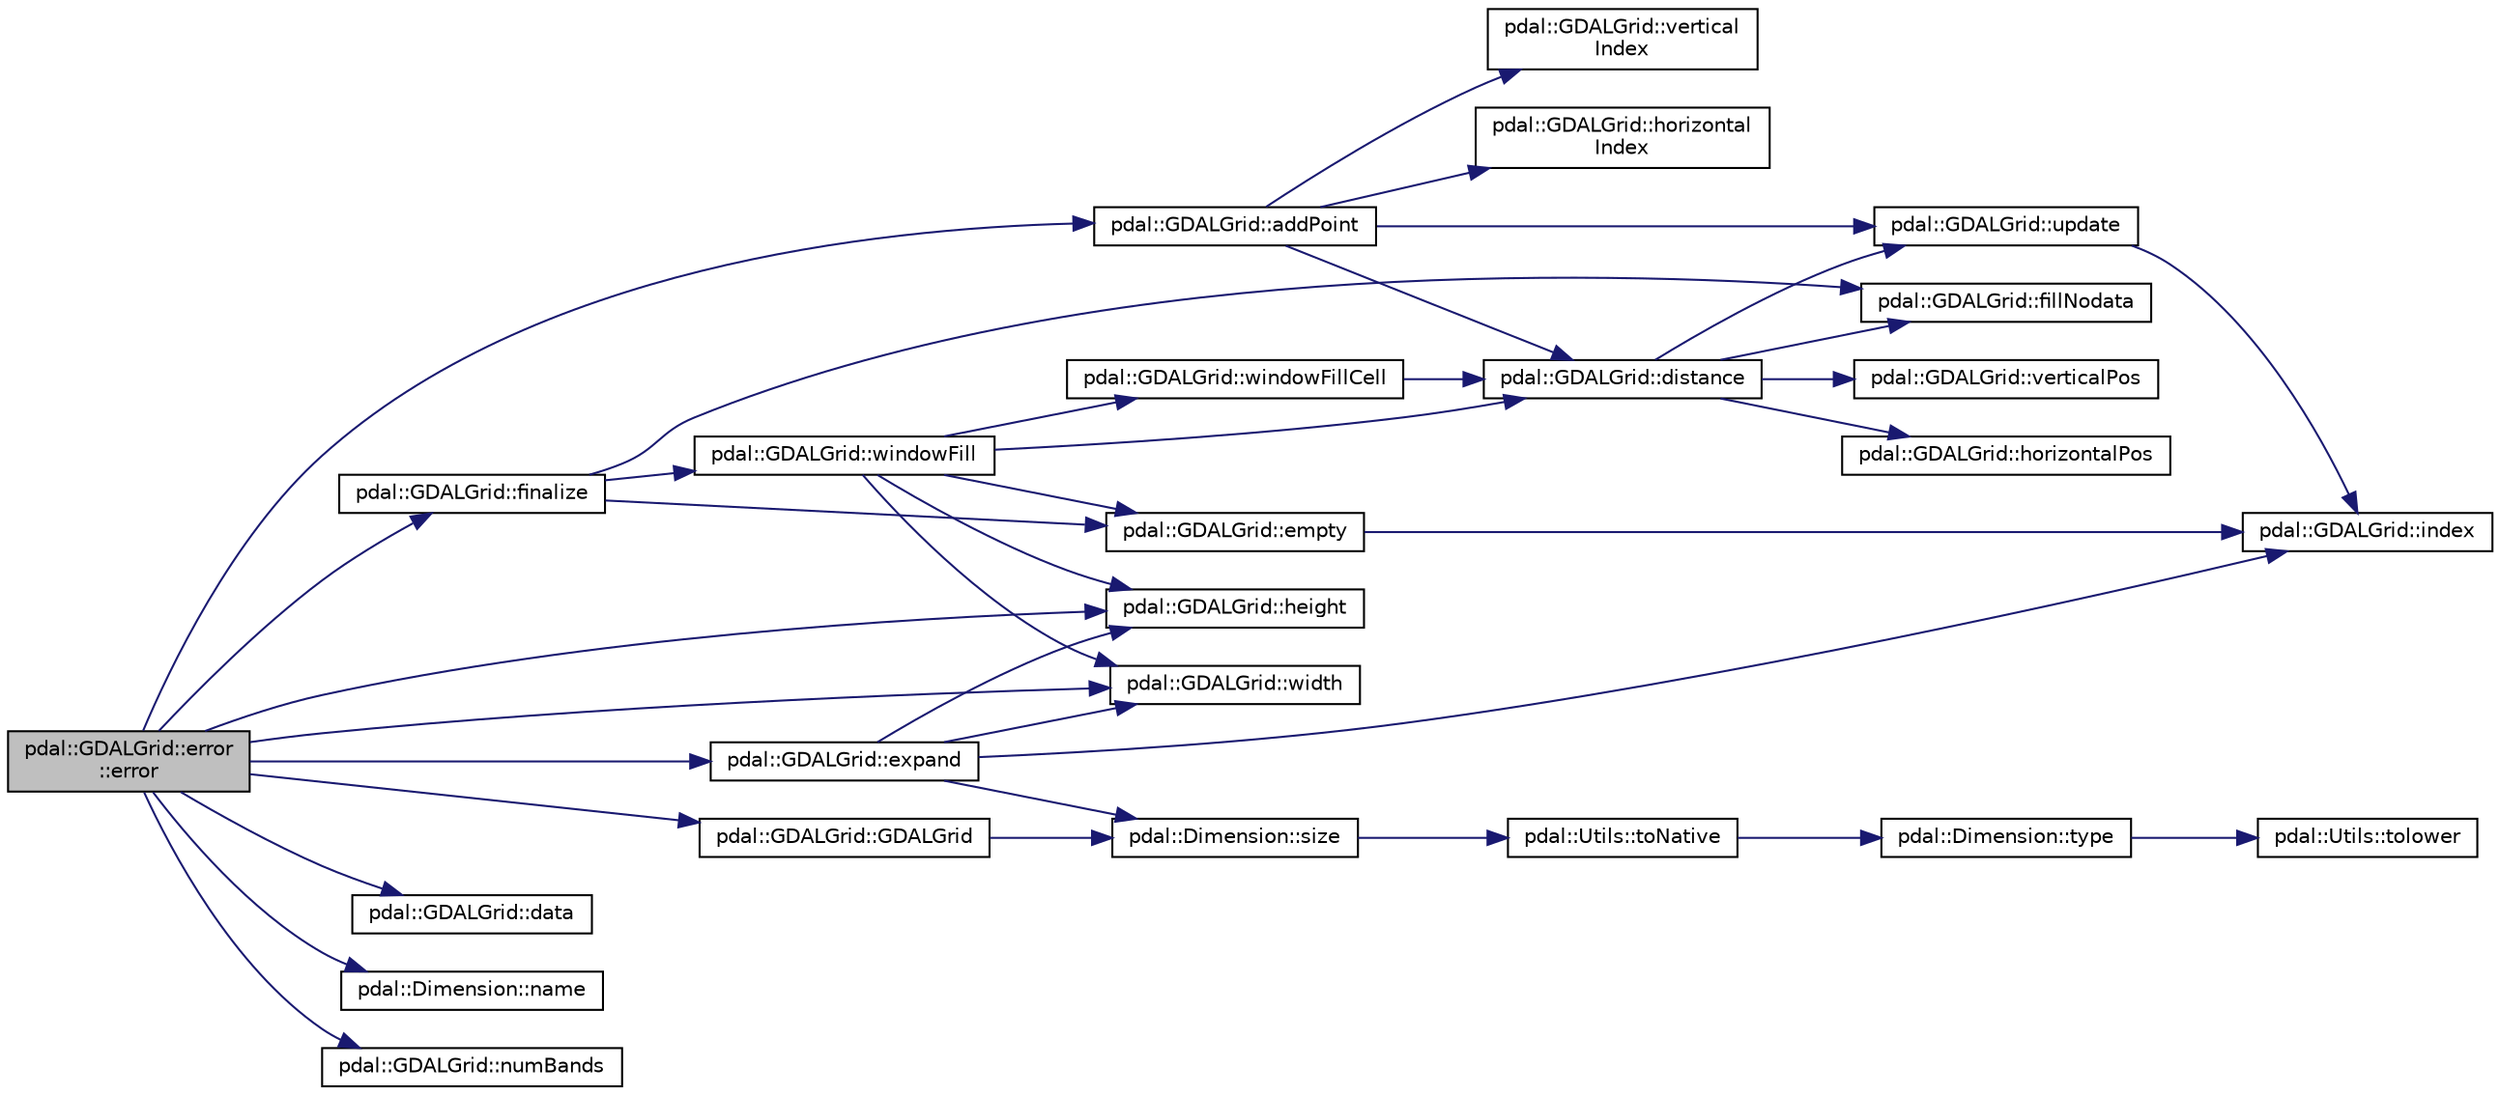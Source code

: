 digraph "pdal::GDALGrid::error::error"
{
  edge [fontname="Helvetica",fontsize="10",labelfontname="Helvetica",labelfontsize="10"];
  node [fontname="Helvetica",fontsize="10",shape=record];
  rankdir="LR";
  Node1 [label="pdal::GDALGrid::error\l::error",height=0.2,width=0.4,color="black", fillcolor="grey75", style="filled", fontcolor="black"];
  Node1 -> Node2 [color="midnightblue",fontsize="10",style="solid",fontname="Helvetica"];
  Node2 [label="pdal::GDALGrid::addPoint",height=0.2,width=0.4,color="black", fillcolor="white", style="filled",URL="$classpdal_1_1GDALGrid.html#aa30bd94fd681e2028b534907ba8ec8c7"];
  Node2 -> Node3 [color="midnightblue",fontsize="10",style="solid",fontname="Helvetica"];
  Node3 [label="pdal::GDALGrid::distance",height=0.2,width=0.4,color="black", fillcolor="white", style="filled",URL="$classpdal_1_1GDALGrid.html#af93a4a87c937433d3d82c050c0bd86bc"];
  Node3 -> Node4 [color="midnightblue",fontsize="10",style="solid",fontname="Helvetica"];
  Node4 [label="pdal::GDALGrid::fillNodata",height=0.2,width=0.4,color="black", fillcolor="white", style="filled",URL="$classpdal_1_1GDALGrid.html#a3db36b257c5b02984a70daba39fcf5ff"];
  Node3 -> Node5 [color="midnightblue",fontsize="10",style="solid",fontname="Helvetica"];
  Node5 [label="pdal::GDALGrid::horizontalPos",height=0.2,width=0.4,color="black", fillcolor="white", style="filled",URL="$classpdal_1_1GDALGrid.html#ab8332fb6e1bba9e71ace877af67811b6"];
  Node3 -> Node6 [color="midnightblue",fontsize="10",style="solid",fontname="Helvetica"];
  Node6 [label="pdal::GDALGrid::update",height=0.2,width=0.4,color="black", fillcolor="white", style="filled",URL="$classpdal_1_1GDALGrid.html#ac76afe2343939aefb49a0d4f82956519"];
  Node6 -> Node7 [color="midnightblue",fontsize="10",style="solid",fontname="Helvetica"];
  Node7 [label="pdal::GDALGrid::index",height=0.2,width=0.4,color="black", fillcolor="white", style="filled",URL="$classpdal_1_1GDALGrid.html#aad61638561cd3049bba2717ab1ba23b1"];
  Node3 -> Node8 [color="midnightblue",fontsize="10",style="solid",fontname="Helvetica"];
  Node8 [label="pdal::GDALGrid::verticalPos",height=0.2,width=0.4,color="black", fillcolor="white", style="filled",URL="$classpdal_1_1GDALGrid.html#a74693723015c77582ea471d923133dbd"];
  Node2 -> Node9 [color="midnightblue",fontsize="10",style="solid",fontname="Helvetica"];
  Node9 [label="pdal::GDALGrid::horizontal\lIndex",height=0.2,width=0.4,color="black", fillcolor="white", style="filled",URL="$classpdal_1_1GDALGrid.html#ae8a0ebd61b93d34d8d8919a9e9c9bc02"];
  Node2 -> Node6 [color="midnightblue",fontsize="10",style="solid",fontname="Helvetica"];
  Node2 -> Node10 [color="midnightblue",fontsize="10",style="solid",fontname="Helvetica"];
  Node10 [label="pdal::GDALGrid::vertical\lIndex",height=0.2,width=0.4,color="black", fillcolor="white", style="filled",URL="$classpdal_1_1GDALGrid.html#a92d35ad390a49d9cd0609d0c3f089690"];
  Node1 -> Node11 [color="midnightblue",fontsize="10",style="solid",fontname="Helvetica"];
  Node11 [label="pdal::GDALGrid::data",height=0.2,width=0.4,color="black", fillcolor="white", style="filled",URL="$classpdal_1_1GDALGrid.html#a744f0f80ffd2a24732d6eea2cbe774d9"];
  Node1 -> Node12 [color="midnightblue",fontsize="10",style="solid",fontname="Helvetica"];
  Node12 [label="pdal::GDALGrid::expand",height=0.2,width=0.4,color="black", fillcolor="white", style="filled",URL="$classpdal_1_1GDALGrid.html#aa524041954c1c1e738916de588052472"];
  Node12 -> Node13 [color="midnightblue",fontsize="10",style="solid",fontname="Helvetica"];
  Node13 [label="pdal::GDALGrid::height",height=0.2,width=0.4,color="black", fillcolor="white", style="filled",URL="$classpdal_1_1GDALGrid.html#a0b26924f2de92cf1379112fab6f88401"];
  Node12 -> Node7 [color="midnightblue",fontsize="10",style="solid",fontname="Helvetica"];
  Node12 -> Node14 [color="midnightblue",fontsize="10",style="solid",fontname="Helvetica"];
  Node14 [label="pdal::Dimension::size",height=0.2,width=0.4,color="black", fillcolor="white", style="filled",URL="$namespacepdal_1_1Dimension.html#acf81dae9d5946f3a941f9df154b2329b"];
  Node14 -> Node15 [color="midnightblue",fontsize="10",style="solid",fontname="Helvetica"];
  Node15 [label="pdal::Utils::toNative",height=0.2,width=0.4,color="black", fillcolor="white", style="filled",URL="$namespacepdal_1_1Utils.html#a59253304d0f929e3a3ea00f09636002f"];
  Node15 -> Node16 [color="midnightblue",fontsize="10",style="solid",fontname="Helvetica"];
  Node16 [label="pdal::Dimension::type",height=0.2,width=0.4,color="black", fillcolor="white", style="filled",URL="$namespacepdal_1_1Dimension.html#a880d689fed54aa3ded6f88c9e058c5d2"];
  Node16 -> Node17 [color="midnightblue",fontsize="10",style="solid",fontname="Helvetica"];
  Node17 [label="pdal::Utils::tolower",height=0.2,width=0.4,color="black", fillcolor="white", style="filled",URL="$namespacepdal_1_1Utils.html#a5268937cf695835e55392f752dc02cb2"];
  Node12 -> Node18 [color="midnightblue",fontsize="10",style="solid",fontname="Helvetica"];
  Node18 [label="pdal::GDALGrid::width",height=0.2,width=0.4,color="black", fillcolor="white", style="filled",URL="$classpdal_1_1GDALGrid.html#aa87e44877a62e79b92d651ff4dc28848"];
  Node1 -> Node19 [color="midnightblue",fontsize="10",style="solid",fontname="Helvetica"];
  Node19 [label="pdal::GDALGrid::finalize",height=0.2,width=0.4,color="black", fillcolor="white", style="filled",URL="$classpdal_1_1GDALGrid.html#af8ac1a2709db5ac6501f2e670b60aff1"];
  Node19 -> Node20 [color="midnightblue",fontsize="10",style="solid",fontname="Helvetica"];
  Node20 [label="pdal::GDALGrid::empty",height=0.2,width=0.4,color="black", fillcolor="white", style="filled",URL="$classpdal_1_1GDALGrid.html#a502944d1c3bf2d7daed001d5b56887cc"];
  Node20 -> Node7 [color="midnightblue",fontsize="10",style="solid",fontname="Helvetica"];
  Node19 -> Node4 [color="midnightblue",fontsize="10",style="solid",fontname="Helvetica"];
  Node19 -> Node21 [color="midnightblue",fontsize="10",style="solid",fontname="Helvetica"];
  Node21 [label="pdal::GDALGrid::windowFill",height=0.2,width=0.4,color="black", fillcolor="white", style="filled",URL="$classpdal_1_1GDALGrid.html#a5a5b98b15ab754a0ca2d5c479604e96a"];
  Node21 -> Node3 [color="midnightblue",fontsize="10",style="solid",fontname="Helvetica"];
  Node21 -> Node20 [color="midnightblue",fontsize="10",style="solid",fontname="Helvetica"];
  Node21 -> Node13 [color="midnightblue",fontsize="10",style="solid",fontname="Helvetica"];
  Node21 -> Node18 [color="midnightblue",fontsize="10",style="solid",fontname="Helvetica"];
  Node21 -> Node22 [color="midnightblue",fontsize="10",style="solid",fontname="Helvetica"];
  Node22 [label="pdal::GDALGrid::windowFillCell",height=0.2,width=0.4,color="black", fillcolor="white", style="filled",URL="$classpdal_1_1GDALGrid.html#a3df67e9df954c3b14c421e6319abbc93"];
  Node22 -> Node3 [color="midnightblue",fontsize="10",style="solid",fontname="Helvetica"];
  Node1 -> Node23 [color="midnightblue",fontsize="10",style="solid",fontname="Helvetica"];
  Node23 [label="pdal::GDALGrid::GDALGrid",height=0.2,width=0.4,color="black", fillcolor="white", style="filled",URL="$classpdal_1_1GDALGrid.html#af0eff4dc25db4bcd107305c6c57f4b6d"];
  Node23 -> Node14 [color="midnightblue",fontsize="10",style="solid",fontname="Helvetica"];
  Node1 -> Node13 [color="midnightblue",fontsize="10",style="solid",fontname="Helvetica"];
  Node1 -> Node24 [color="midnightblue",fontsize="10",style="solid",fontname="Helvetica"];
  Node24 [label="pdal::Dimension::name",height=0.2,width=0.4,color="black", fillcolor="white", style="filled",URL="$namespacepdal_1_1Dimension.html#af3176b0b7e6b4be000317846cf7c2718"];
  Node1 -> Node25 [color="midnightblue",fontsize="10",style="solid",fontname="Helvetica"];
  Node25 [label="pdal::GDALGrid::numBands",height=0.2,width=0.4,color="black", fillcolor="white", style="filled",URL="$classpdal_1_1GDALGrid.html#a7970dfc6470617acfe87790e387a3cef"];
  Node1 -> Node18 [color="midnightblue",fontsize="10",style="solid",fontname="Helvetica"];
}
